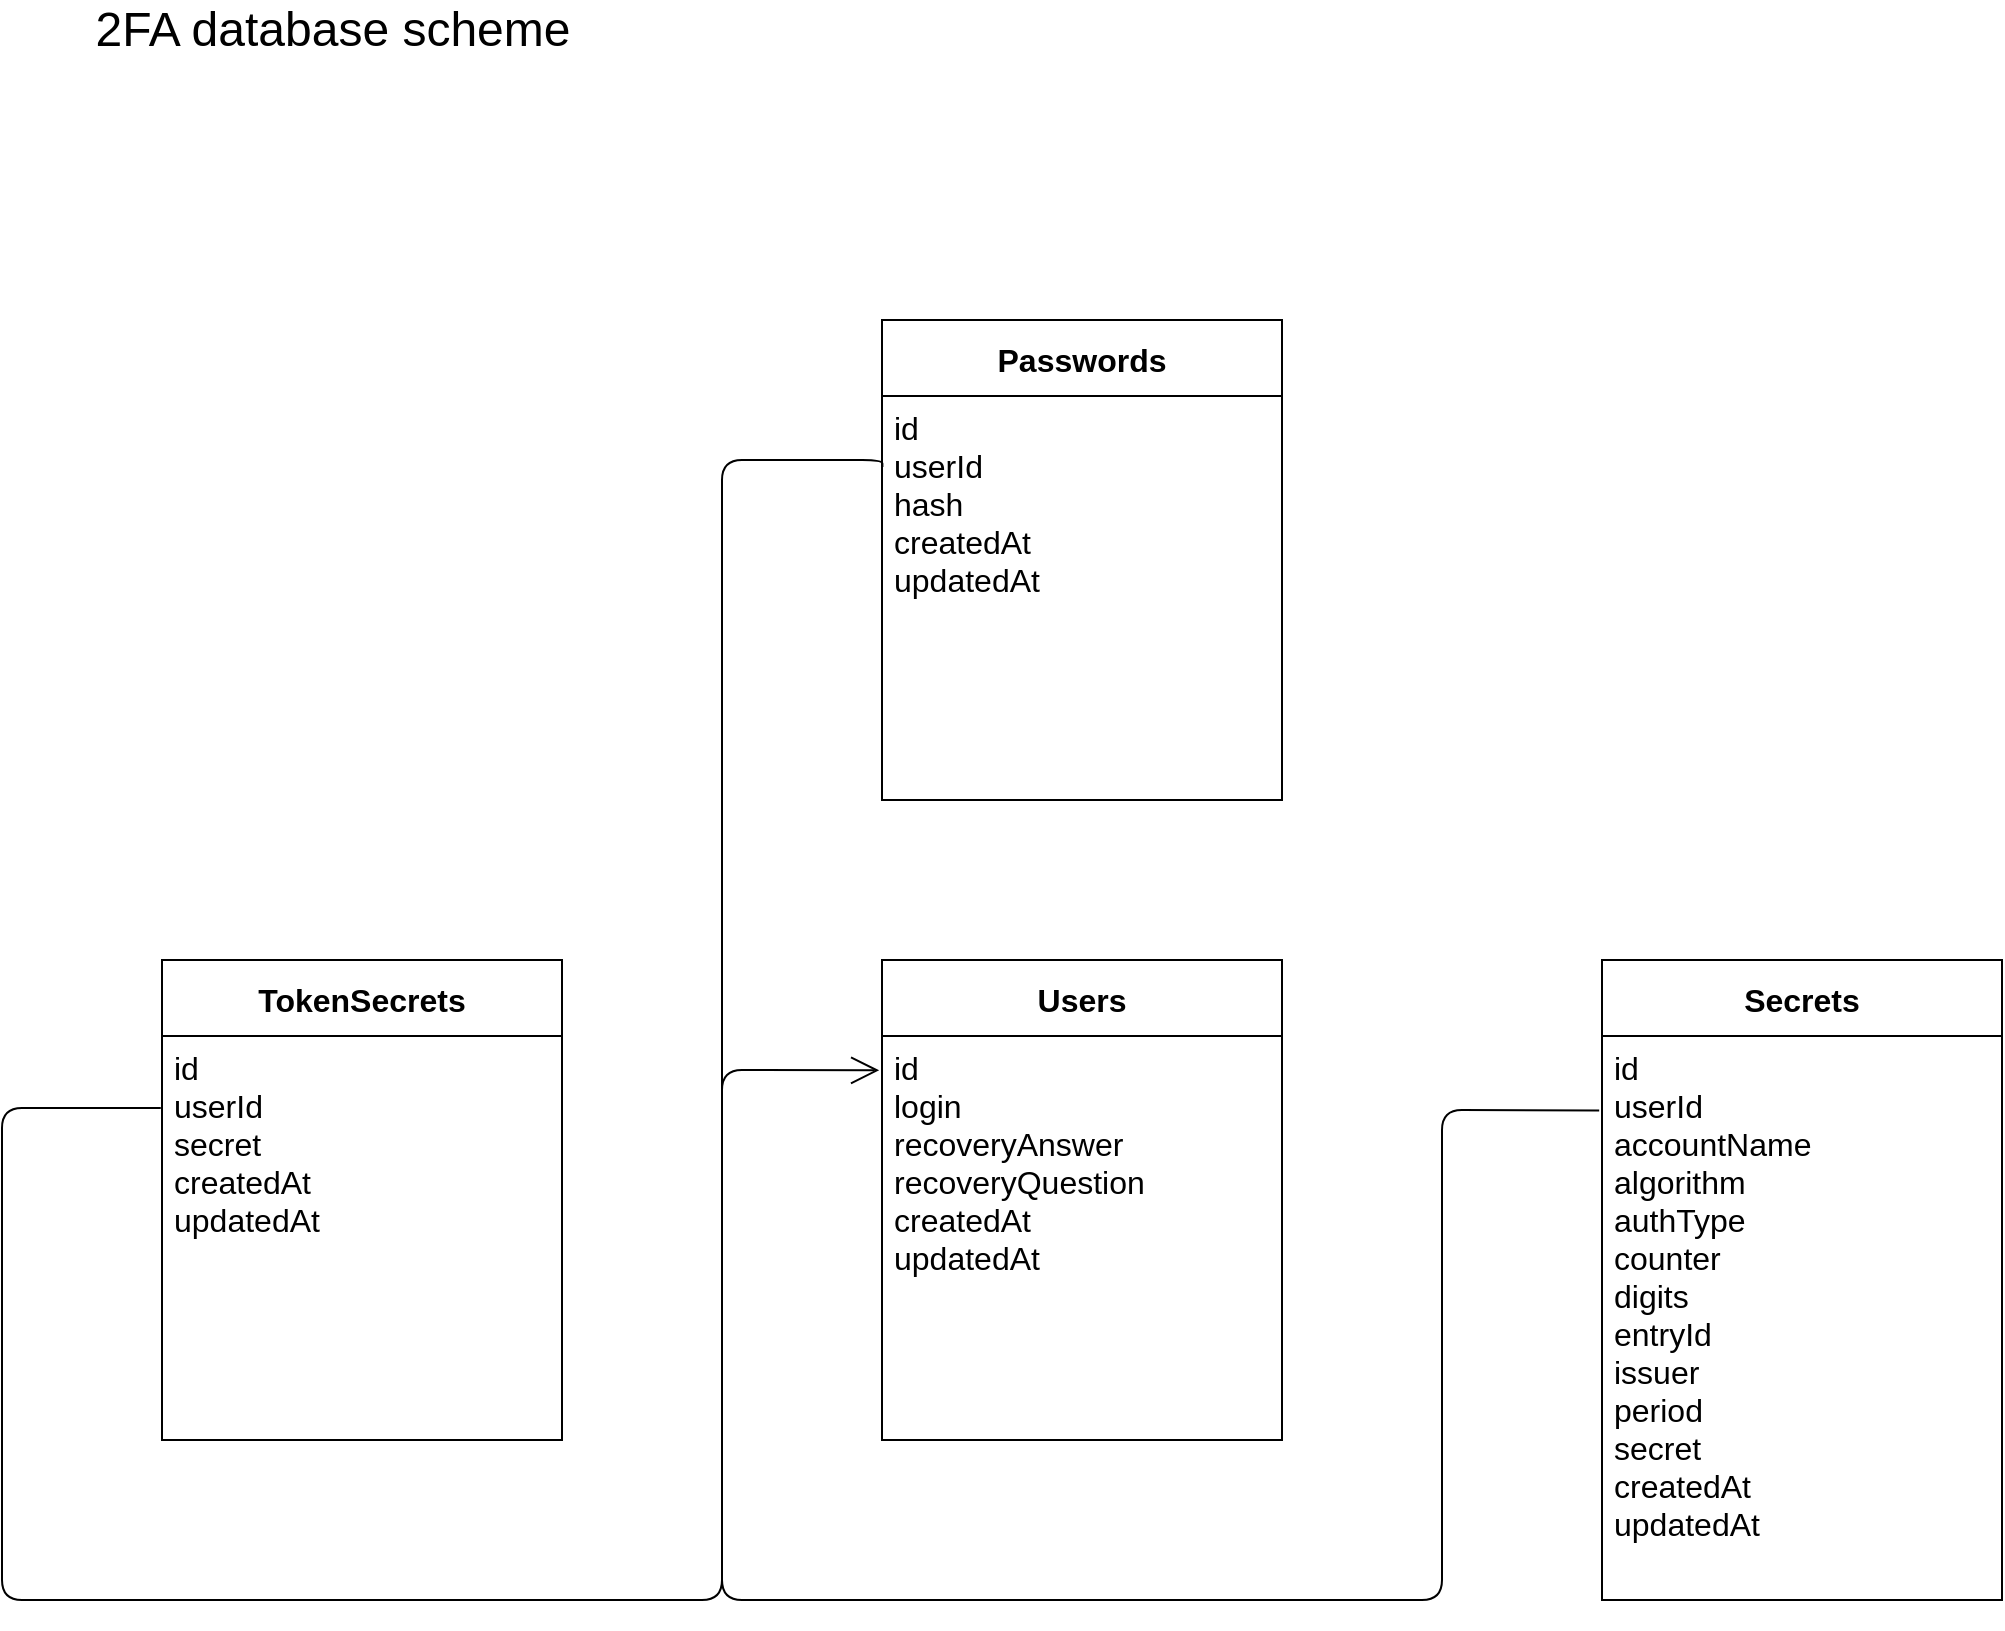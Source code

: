 <mxfile>
    <diagram id="seh-zVPHBeqwAnJbIoeG" name="Page-1">
        <mxGraphModel dx="832" dy="553" grid="1" gridSize="10" guides="1" tooltips="1" connect="1" arrows="1" fold="1" page="1" pageScale="1" pageWidth="2336" pageHeight="1654" math="0" shadow="0">
            <root>
                <mxCell id="0"/>
                <mxCell id="1" parent="0"/>
                <mxCell id="QVolkQGVExDV0HM2E0Vq-6" value="Users" style="swimlane;fontStyle=1;childLayout=stackLayout;horizontal=1;startSize=38;horizontalStack=0;resizeParent=1;resizeParentMax=0;resizeLast=0;collapsible=1;marginBottom=0;resizeHeight=1;resizeWidth=1;glass=0;rounded=0;comic=0;shadow=0;fontSize=16;align=center;" parent="1" vertex="1">
                    <mxGeometry x="880" y="720" width="200" height="240" as="geometry">
                        <mxRectangle x="310" y="290" width="50" height="26" as="alternateBounds"/>
                    </mxGeometry>
                </mxCell>
                <mxCell id="QVolkQGVExDV0HM2E0Vq-7" value="id&#10;login&#10;recoveryAnswer&#10;recoveryQuestion&#10;createdAt&#10;updatedAt" style="text;align=left;verticalAlign=top;spacingLeft=4;spacingRight=4;overflow=hidden;rotatable=0;points=[[0,0.5],[1,0.5]];portConstraint=eastwest;fontSize=16;" parent="QVolkQGVExDV0HM2E0Vq-6" vertex="1">
                    <mxGeometry y="38" width="200" height="202" as="geometry"/>
                </mxCell>
                <mxCell id="QVolkQGVExDV0HM2E0Vq-26" value="Secrets" style="swimlane;fontStyle=1;childLayout=stackLayout;horizontal=1;startSize=38;horizontalStack=0;resizeParent=1;resizeParentMax=0;resizeLast=0;collapsible=1;marginBottom=0;resizeHeight=1;resizeWidth=1;glass=0;rounded=0;comic=0;shadow=0;fontSize=16;align=center;" parent="1" vertex="1">
                    <mxGeometry x="1240" y="720" width="200" height="320" as="geometry">
                        <mxRectangle x="310" y="290" width="50" height="26" as="alternateBounds"/>
                    </mxGeometry>
                </mxCell>
                <mxCell id="QVolkQGVExDV0HM2E0Vq-27" value="id&#10;userId&#10;accountName&#10;algorithm&#10;authType&#10;counter&#10;digits&#10;entryId&#10;issuer&#10;period&#10;secret&#10;createdAt&#10;updatedAt" style="text;align=left;verticalAlign=top;spacingLeft=4;spacingRight=4;overflow=hidden;rotatable=0;points=[[0,0.5],[1,0.5]];portConstraint=eastwest;fontSize=16;" parent="QVolkQGVExDV0HM2E0Vq-26" vertex="1">
                    <mxGeometry y="38" width="200" height="282" as="geometry"/>
                </mxCell>
                <mxCell id="QVolkQGVExDV0HM2E0Vq-28" value="" style="endArrow=open;endFill=1;endSize=12;html=1;fontSize=16;exitX=-0.007;exitY=0.132;exitDx=0;exitDy=0;exitPerimeter=0;entryX=-0.007;entryY=0.085;entryDx=0;entryDy=0;entryPerimeter=0;" parent="1" source="QVolkQGVExDV0HM2E0Vq-27" target="QVolkQGVExDV0HM2E0Vq-7" edge="1">
                    <mxGeometry width="160" relative="1" as="geometry">
                        <mxPoint x="800" y="990" as="sourcePoint"/>
                        <mxPoint x="800" y="770" as="targetPoint"/>
                        <Array as="points">
                            <mxPoint x="1160" y="795"/>
                            <mxPoint x="1160" y="1040"/>
                            <mxPoint x="800" y="1040"/>
                            <mxPoint x="800" y="775"/>
                        </Array>
                    </mxGeometry>
                </mxCell>
                <mxCell id="QVolkQGVExDV0HM2E0Vq-22" value="TokenSecrets" style="swimlane;fontStyle=1;childLayout=stackLayout;horizontal=1;startSize=38;horizontalStack=0;resizeParent=1;resizeParentMax=0;resizeLast=0;collapsible=1;marginBottom=0;resizeHeight=1;resizeWidth=1;glass=0;rounded=0;comic=0;shadow=0;fontSize=16;align=center;" parent="1" vertex="1">
                    <mxGeometry x="520" y="720" width="200" height="240" as="geometry">
                        <mxRectangle x="310" y="290" width="50" height="26" as="alternateBounds"/>
                    </mxGeometry>
                </mxCell>
                <mxCell id="QVolkQGVExDV0HM2E0Vq-23" value="id&#10;userId&#10;secret&#10;createdAt&#10;updatedAt" style="text;align=left;verticalAlign=top;spacingLeft=4;spacingRight=4;overflow=hidden;rotatable=0;points=[[0,0.5],[1,0.5]];portConstraint=eastwest;fontSize=16;" parent="QVolkQGVExDV0HM2E0Vq-22" vertex="1">
                    <mxGeometry y="38" width="200" height="202" as="geometry"/>
                </mxCell>
                <mxCell id="QVolkQGVExDV0HM2E0Vq-30" value="" style="endArrow=none;html=1;edgeStyle=orthogonalEdgeStyle;fontSize=16;exitX=-0.003;exitY=0.178;exitDx=0;exitDy=0;exitPerimeter=0;" parent="1" source="QVolkQGVExDV0HM2E0Vq-23" edge="1">
                    <mxGeometry relative="1" as="geometry">
                        <mxPoint x="300" y="920" as="sourcePoint"/>
                        <mxPoint x="800" y="930" as="targetPoint"/>
                        <Array as="points">
                            <mxPoint x="440" y="794"/>
                            <mxPoint x="440" y="1040"/>
                            <mxPoint x="800" y="1040"/>
                        </Array>
                    </mxGeometry>
                </mxCell>
                <mxCell id="QVolkQGVExDV0HM2E0Vq-20" value="Passwords" style="swimlane;fontStyle=1;childLayout=stackLayout;horizontal=1;startSize=38;horizontalStack=0;resizeParent=1;resizeParentMax=0;resizeLast=0;collapsible=1;marginBottom=0;resizeHeight=1;resizeWidth=1;glass=0;rounded=0;comic=0;shadow=0;fontSize=16;align=center;" parent="1" vertex="1">
                    <mxGeometry x="880" y="400" width="200" height="240" as="geometry">
                        <mxRectangle x="310" y="290" width="50" height="26" as="alternateBounds"/>
                    </mxGeometry>
                </mxCell>
                <mxCell id="QVolkQGVExDV0HM2E0Vq-21" value="id&#10;userId&#10;hash&#10;createdAt&#10;updatedAt" style="text;align=left;verticalAlign=top;spacingLeft=4;spacingRight=4;overflow=hidden;rotatable=0;points=[[0,0.5],[1,0.5]];portConstraint=eastwest;fontSize=16;" parent="QVolkQGVExDV0HM2E0Vq-20" vertex="1">
                    <mxGeometry y="38" width="200" height="202" as="geometry"/>
                </mxCell>
                <mxCell id="QVolkQGVExDV0HM2E0Vq-36" value="" style="endArrow=none;html=1;edgeStyle=orthogonalEdgeStyle;fontSize=16;exitX=0.001;exitY=0.176;exitDx=0;exitDy=0;exitPerimeter=0;" parent="1" source="QVolkQGVExDV0HM2E0Vq-21" edge="1">
                    <mxGeometry relative="1" as="geometry">
                        <mxPoint x="740" y="590" as="sourcePoint"/>
                        <mxPoint x="800" y="820" as="targetPoint"/>
                        <Array as="points">
                            <mxPoint x="880" y="470"/>
                            <mxPoint x="800" y="470"/>
                        </Array>
                    </mxGeometry>
                </mxCell>
                <mxCell id="QVolkQGVExDV0HM2E0Vq-39" value="&lt;font style=&quot;font-size: 24px&quot;&gt;2FA database scheme&lt;/font&gt;" style="text;html=1;align=center;verticalAlign=middle;resizable=0;points=[];autosize=1;fontSize=16;" parent="1" vertex="1">
                    <mxGeometry x="480" y="240" width="250" height="30" as="geometry"/>
                </mxCell>
            </root>
        </mxGraphModel>
    </diagram>
</mxfile>